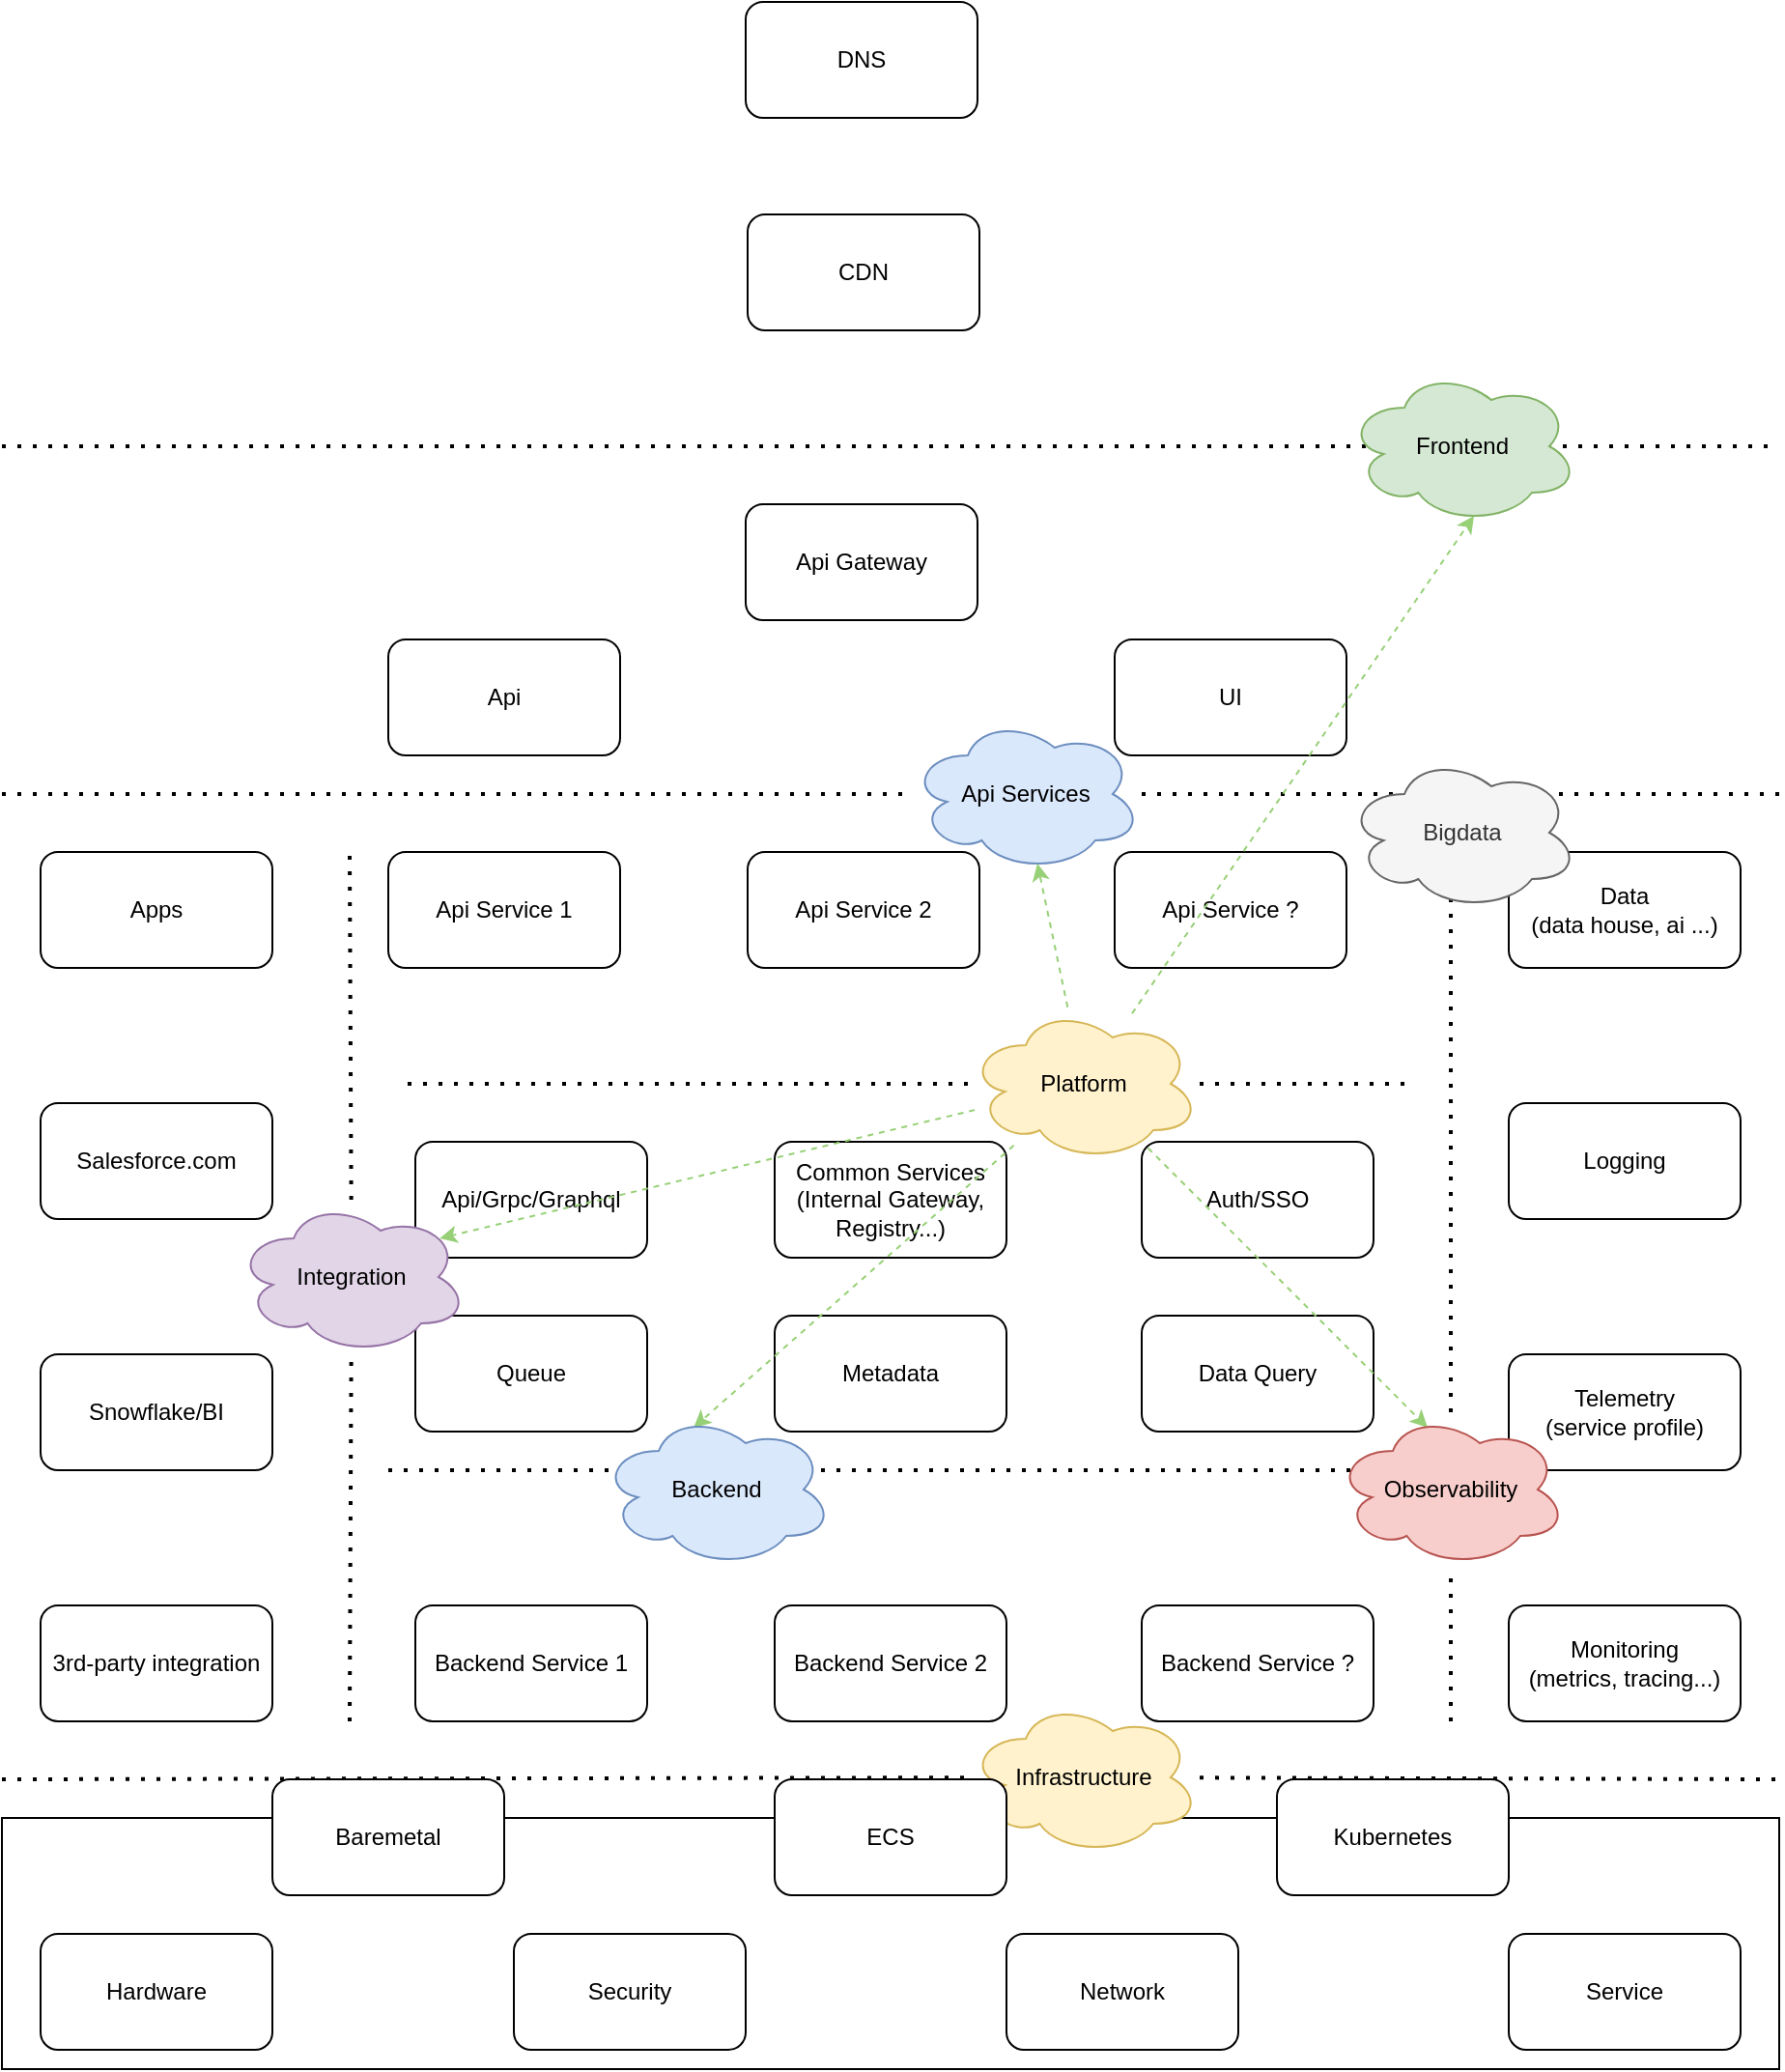 <mxfile version="20.4.0" type="github">
  <diagram id="D4fAzZKvlrdj8TOEy_m-" name="Page-1">
    <mxGraphModel dx="1284" dy="1968" grid="1" gridSize="10" guides="1" tooltips="1" connect="1" arrows="1" fold="1" page="1" pageScale="1" pageWidth="850" pageHeight="1100" math="0" shadow="0">
      <root>
        <mxCell id="0" />
        <mxCell id="1" parent="0" />
        <mxCell id="m_vW4j6HjIQTjGsOd7-y-6" value="" style="rounded=0;whiteSpace=wrap;html=1;" vertex="1" parent="1">
          <mxGeometry x="40" y="700" width="920" height="130" as="geometry" />
        </mxCell>
        <mxCell id="m_vW4j6HjIQTjGsOd7-y-1" value="" style="endArrow=none;dashed=1;html=1;dashPattern=1 3;strokeWidth=2;rounded=0;startArrow=none;" edge="1" parent="1" source="m_vW4j6HjIQTjGsOd7-y-59">
          <mxGeometry width="50" height="50" relative="1" as="geometry">
            <mxPoint x="40" y="680" as="sourcePoint" />
            <mxPoint x="960" y="680" as="targetPoint" />
          </mxGeometry>
        </mxCell>
        <mxCell id="m_vW4j6HjIQTjGsOd7-y-2" value="Hardware" style="rounded=1;whiteSpace=wrap;html=1;" vertex="1" parent="1">
          <mxGeometry x="60" y="760" width="120" height="60" as="geometry" />
        </mxCell>
        <mxCell id="m_vW4j6HjIQTjGsOd7-y-3" value="Security" style="rounded=1;whiteSpace=wrap;html=1;" vertex="1" parent="1">
          <mxGeometry x="305" y="760" width="120" height="60" as="geometry" />
        </mxCell>
        <mxCell id="m_vW4j6HjIQTjGsOd7-y-4" value="Network" style="rounded=1;whiteSpace=wrap;html=1;" vertex="1" parent="1">
          <mxGeometry x="560" y="760" width="120" height="60" as="geometry" />
        </mxCell>
        <mxCell id="m_vW4j6HjIQTjGsOd7-y-5" value="Service" style="rounded=1;whiteSpace=wrap;html=1;" vertex="1" parent="1">
          <mxGeometry x="820" y="760" width="120" height="60" as="geometry" />
        </mxCell>
        <mxCell id="m_vW4j6HjIQTjGsOd7-y-7" value="Monitoring&lt;br&gt;(metrics, tracing...)" style="rounded=1;whiteSpace=wrap;html=1;" vertex="1" parent="1">
          <mxGeometry x="820" y="590" width="120" height="60" as="geometry" />
        </mxCell>
        <mxCell id="m_vW4j6HjIQTjGsOd7-y-8" value="Telemetry&lt;br&gt;(service profile)" style="rounded=1;whiteSpace=wrap;html=1;" vertex="1" parent="1">
          <mxGeometry x="820" y="460" width="120" height="60" as="geometry" />
        </mxCell>
        <mxCell id="m_vW4j6HjIQTjGsOd7-y-9" value="Logging" style="rounded=1;whiteSpace=wrap;html=1;" vertex="1" parent="1">
          <mxGeometry x="820" y="330" width="120" height="60" as="geometry" />
        </mxCell>
        <mxCell id="m_vW4j6HjIQTjGsOd7-y-10" value="Data&lt;br&gt;(data house, ai ...)" style="rounded=1;whiteSpace=wrap;html=1;" vertex="1" parent="1">
          <mxGeometry x="820" y="200" width="120" height="60" as="geometry" />
        </mxCell>
        <mxCell id="m_vW4j6HjIQTjGsOd7-y-11" value="3rd-party integration" style="rounded=1;whiteSpace=wrap;html=1;" vertex="1" parent="1">
          <mxGeometry x="60" y="590" width="120" height="60" as="geometry" />
        </mxCell>
        <mxCell id="m_vW4j6HjIQTjGsOd7-y-12" value="Snowflake/BI" style="rounded=1;whiteSpace=wrap;html=1;" vertex="1" parent="1">
          <mxGeometry x="60" y="460" width="120" height="60" as="geometry" />
        </mxCell>
        <mxCell id="m_vW4j6HjIQTjGsOd7-y-13" value="Salesforce.com" style="rounded=1;whiteSpace=wrap;html=1;" vertex="1" parent="1">
          <mxGeometry x="60" y="330" width="120" height="60" as="geometry" />
        </mxCell>
        <mxCell id="m_vW4j6HjIQTjGsOd7-y-14" value="Apps" style="rounded=1;whiteSpace=wrap;html=1;" vertex="1" parent="1">
          <mxGeometry x="60" y="200" width="120" height="60" as="geometry" />
        </mxCell>
        <mxCell id="m_vW4j6HjIQTjGsOd7-y-15" value="" style="endArrow=none;dashed=1;html=1;dashPattern=1 3;strokeWidth=2;rounded=0;startArrow=none;" edge="1" parent="1" source="m_vW4j6HjIQTjGsOd7-y-61">
          <mxGeometry width="50" height="50" relative="1" as="geometry">
            <mxPoint x="220" y="650" as="sourcePoint" />
            <mxPoint x="220" y="200" as="targetPoint" />
          </mxGeometry>
        </mxCell>
        <mxCell id="m_vW4j6HjIQTjGsOd7-y-16" value="" style="endArrow=none;dashed=1;html=1;dashPattern=1 3;strokeWidth=2;rounded=0;startArrow=none;" edge="1" parent="1" source="m_vW4j6HjIQTjGsOd7-y-50">
          <mxGeometry width="50" height="50" relative="1" as="geometry">
            <mxPoint x="790" y="650" as="sourcePoint" />
            <mxPoint x="790" y="200" as="targetPoint" />
          </mxGeometry>
        </mxCell>
        <mxCell id="m_vW4j6HjIQTjGsOd7-y-19" value="Api/Grpc/Graphql" style="rounded=1;whiteSpace=wrap;html=1;" vertex="1" parent="1">
          <mxGeometry x="254" y="350" width="120" height="60" as="geometry" />
        </mxCell>
        <mxCell id="m_vW4j6HjIQTjGsOd7-y-20" value="Queue" style="rounded=1;whiteSpace=wrap;html=1;" vertex="1" parent="1">
          <mxGeometry x="254" y="440" width="120" height="60" as="geometry" />
        </mxCell>
        <mxCell id="m_vW4j6HjIQTjGsOd7-y-21" value="Data Query" style="rounded=1;whiteSpace=wrap;html=1;" vertex="1" parent="1">
          <mxGeometry x="630" y="440" width="120" height="60" as="geometry" />
        </mxCell>
        <mxCell id="m_vW4j6HjIQTjGsOd7-y-22" value="Common Services&lt;br&gt;(Internal Gateway, Registry...)" style="rounded=1;whiteSpace=wrap;html=1;" vertex="1" parent="1">
          <mxGeometry x="440" y="350" width="120" height="60" as="geometry" />
        </mxCell>
        <mxCell id="m_vW4j6HjIQTjGsOd7-y-23" value="" style="endArrow=none;dashed=1;html=1;dashPattern=1 3;strokeWidth=2;rounded=0;" edge="1" parent="1">
          <mxGeometry width="50" height="50" relative="1" as="geometry">
            <mxPoint x="240" y="520" as="sourcePoint" />
            <mxPoint x="760" y="520" as="targetPoint" />
          </mxGeometry>
        </mxCell>
        <mxCell id="m_vW4j6HjIQTjGsOd7-y-24" value="" style="endArrow=none;dashed=1;html=1;dashPattern=1 3;strokeWidth=2;rounded=0;startArrow=none;" edge="1" parent="1" source="m_vW4j6HjIQTjGsOd7-y-52">
          <mxGeometry width="50" height="50" relative="1" as="geometry">
            <mxPoint x="250" y="320" as="sourcePoint" />
            <mxPoint x="770" y="320" as="targetPoint" />
          </mxGeometry>
        </mxCell>
        <mxCell id="m_vW4j6HjIQTjGsOd7-y-25" value="Backend Service 1" style="rounded=1;whiteSpace=wrap;html=1;" vertex="1" parent="1">
          <mxGeometry x="254" y="590" width="120" height="60" as="geometry" />
        </mxCell>
        <mxCell id="m_vW4j6HjIQTjGsOd7-y-26" value="Backend Service 2" style="rounded=1;whiteSpace=wrap;html=1;" vertex="1" parent="1">
          <mxGeometry x="440" y="590" width="120" height="60" as="geometry" />
        </mxCell>
        <mxCell id="m_vW4j6HjIQTjGsOd7-y-27" value="Backend Service ?" style="rounded=1;whiteSpace=wrap;html=1;" vertex="1" parent="1">
          <mxGeometry x="630" y="590" width="120" height="60" as="geometry" />
        </mxCell>
        <mxCell id="m_vW4j6HjIQTjGsOd7-y-28" value="Api Service 1" style="rounded=1;whiteSpace=wrap;html=1;" vertex="1" parent="1">
          <mxGeometry x="240" y="200" width="120" height="60" as="geometry" />
        </mxCell>
        <mxCell id="m_vW4j6HjIQTjGsOd7-y-29" value="Api Service 2" style="rounded=1;whiteSpace=wrap;html=1;" vertex="1" parent="1">
          <mxGeometry x="426" y="200" width="120" height="60" as="geometry" />
        </mxCell>
        <mxCell id="m_vW4j6HjIQTjGsOd7-y-30" value="Api Service ?" style="rounded=1;whiteSpace=wrap;html=1;" vertex="1" parent="1">
          <mxGeometry x="616" y="200" width="120" height="60" as="geometry" />
        </mxCell>
        <mxCell id="m_vW4j6HjIQTjGsOd7-y-31" value="" style="endArrow=none;dashed=1;html=1;dashPattern=1 3;strokeWidth=2;rounded=0;startArrow=none;" edge="1" parent="1" source="m_vW4j6HjIQTjGsOd7-y-53">
          <mxGeometry width="50" height="50" relative="1" as="geometry">
            <mxPoint x="40" y="170" as="sourcePoint" />
            <mxPoint x="960" y="170" as="targetPoint" />
          </mxGeometry>
        </mxCell>
        <mxCell id="m_vW4j6HjIQTjGsOd7-y-32" value="Api Gateway" style="rounded=1;whiteSpace=wrap;html=1;" vertex="1" parent="1">
          <mxGeometry x="425" y="20" width="120" height="60" as="geometry" />
        </mxCell>
        <mxCell id="m_vW4j6HjIQTjGsOd7-y-33" value="Auth/SSO" style="rounded=1;whiteSpace=wrap;html=1;" vertex="1" parent="1">
          <mxGeometry x="630" y="350" width="120" height="60" as="geometry" />
        </mxCell>
        <mxCell id="m_vW4j6HjIQTjGsOd7-y-34" value="Metadata" style="rounded=1;whiteSpace=wrap;html=1;" vertex="1" parent="1">
          <mxGeometry x="440" y="440" width="120" height="60" as="geometry" />
        </mxCell>
        <mxCell id="m_vW4j6HjIQTjGsOd7-y-35" value="UI" style="rounded=1;whiteSpace=wrap;html=1;" vertex="1" parent="1">
          <mxGeometry x="616" y="90" width="120" height="60" as="geometry" />
        </mxCell>
        <mxCell id="m_vW4j6HjIQTjGsOd7-y-36" value="Api" style="rounded=1;whiteSpace=wrap;html=1;" vertex="1" parent="1">
          <mxGeometry x="240" y="90" width="120" height="60" as="geometry" />
        </mxCell>
        <mxCell id="m_vW4j6HjIQTjGsOd7-y-37" value="CDN" style="rounded=1;whiteSpace=wrap;html=1;" vertex="1" parent="1">
          <mxGeometry x="426" y="-130" width="120" height="60" as="geometry" />
        </mxCell>
        <mxCell id="m_vW4j6HjIQTjGsOd7-y-38" value="DNS" style="rounded=1;whiteSpace=wrap;html=1;" vertex="1" parent="1">
          <mxGeometry x="425" y="-240" width="120" height="60" as="geometry" />
        </mxCell>
        <mxCell id="m_vW4j6HjIQTjGsOd7-y-49" value="" style="endArrow=none;dashed=1;html=1;dashPattern=1 3;strokeWidth=2;rounded=0;" edge="1" parent="1">
          <mxGeometry width="50" height="50" relative="1" as="geometry">
            <mxPoint x="40" y="-10" as="sourcePoint" />
            <mxPoint x="960" y="-10" as="targetPoint" />
          </mxGeometry>
        </mxCell>
        <mxCell id="m_vW4j6HjIQTjGsOd7-y-51" value="Bigdata" style="ellipse;shape=cloud;whiteSpace=wrap;html=1;fillColor=#f5f5f5;fontColor=#333333;strokeColor=#666666;" vertex="1" parent="1">
          <mxGeometry x="736" y="150" width="120" height="80" as="geometry" />
        </mxCell>
        <mxCell id="m_vW4j6HjIQTjGsOd7-y-53" value="Api Services" style="ellipse;shape=cloud;whiteSpace=wrap;html=1;fillColor=#dae8fc;strokeColor=#6c8ebf;" vertex="1" parent="1">
          <mxGeometry x="510" y="130" width="120" height="80" as="geometry" />
        </mxCell>
        <mxCell id="m_vW4j6HjIQTjGsOd7-y-54" value="" style="endArrow=none;dashed=1;html=1;dashPattern=1 3;strokeWidth=2;rounded=0;" edge="1" parent="1" target="m_vW4j6HjIQTjGsOd7-y-53">
          <mxGeometry width="50" height="50" relative="1" as="geometry">
            <mxPoint x="40" y="170" as="sourcePoint" />
            <mxPoint x="960" y="170" as="targetPoint" />
          </mxGeometry>
        </mxCell>
        <mxCell id="m_vW4j6HjIQTjGsOd7-y-67" style="edgeStyle=none;rounded=0;orthogonalLoop=1;jettySize=auto;html=1;entryX=0.55;entryY=0.95;entryDx=0;entryDy=0;entryPerimeter=0;dashed=1;strokeColor=#97D077;" edge="1" parent="1" source="m_vW4j6HjIQTjGsOd7-y-52" target="m_vW4j6HjIQTjGsOd7-y-57">
          <mxGeometry relative="1" as="geometry" />
        </mxCell>
        <mxCell id="m_vW4j6HjIQTjGsOd7-y-68" style="edgeStyle=none;rounded=0;orthogonalLoop=1;jettySize=auto;html=1;entryX=0.4;entryY=0.1;entryDx=0;entryDy=0;entryPerimeter=0;dashed=1;strokeColor=#97D077;" edge="1" parent="1" source="m_vW4j6HjIQTjGsOd7-y-52" target="m_vW4j6HjIQTjGsOd7-y-58">
          <mxGeometry relative="1" as="geometry" />
        </mxCell>
        <mxCell id="m_vW4j6HjIQTjGsOd7-y-69" style="edgeStyle=none;rounded=0;orthogonalLoop=1;jettySize=auto;html=1;entryX=0.4;entryY=0.1;entryDx=0;entryDy=0;entryPerimeter=0;dashed=1;strokeColor=#97D077;" edge="1" parent="1" source="m_vW4j6HjIQTjGsOd7-y-52" target="m_vW4j6HjIQTjGsOd7-y-50">
          <mxGeometry relative="1" as="geometry" />
        </mxCell>
        <mxCell id="m_vW4j6HjIQTjGsOd7-y-70" style="edgeStyle=none;rounded=0;orthogonalLoop=1;jettySize=auto;html=1;entryX=0.88;entryY=0.25;entryDx=0;entryDy=0;entryPerimeter=0;dashed=1;strokeColor=#97D077;" edge="1" parent="1" source="m_vW4j6HjIQTjGsOd7-y-52" target="m_vW4j6HjIQTjGsOd7-y-61">
          <mxGeometry relative="1" as="geometry" />
        </mxCell>
        <mxCell id="m_vW4j6HjIQTjGsOd7-y-71" style="edgeStyle=none;rounded=0;orthogonalLoop=1;jettySize=auto;html=1;entryX=0.55;entryY=0.95;entryDx=0;entryDy=0;entryPerimeter=0;dashed=1;strokeColor=#97D077;" edge="1" parent="1" source="m_vW4j6HjIQTjGsOd7-y-52" target="m_vW4j6HjIQTjGsOd7-y-53">
          <mxGeometry relative="1" as="geometry" />
        </mxCell>
        <mxCell id="m_vW4j6HjIQTjGsOd7-y-52" value="Platform" style="ellipse;shape=cloud;whiteSpace=wrap;html=1;fillColor=#fff2cc;strokeColor=#d6b656;" vertex="1" parent="1">
          <mxGeometry x="540" y="280" width="120" height="80" as="geometry" />
        </mxCell>
        <mxCell id="m_vW4j6HjIQTjGsOd7-y-55" value="" style="endArrow=none;dashed=1;html=1;dashPattern=1 3;strokeWidth=2;rounded=0;" edge="1" parent="1" target="m_vW4j6HjIQTjGsOd7-y-52">
          <mxGeometry width="50" height="50" relative="1" as="geometry">
            <mxPoint x="250" y="320" as="sourcePoint" />
            <mxPoint x="770" y="320" as="targetPoint" />
          </mxGeometry>
        </mxCell>
        <mxCell id="m_vW4j6HjIQTjGsOd7-y-50" value="Observability" style="ellipse;shape=cloud;whiteSpace=wrap;html=1;fillColor=#f8cecc;strokeColor=#b85450;" vertex="1" parent="1">
          <mxGeometry x="730" y="490" width="120" height="80" as="geometry" />
        </mxCell>
        <mxCell id="m_vW4j6HjIQTjGsOd7-y-56" value="" style="endArrow=none;dashed=1;html=1;dashPattern=1 3;strokeWidth=2;rounded=0;" edge="1" parent="1" target="m_vW4j6HjIQTjGsOd7-y-50">
          <mxGeometry width="50" height="50" relative="1" as="geometry">
            <mxPoint x="790" y="650" as="sourcePoint" />
            <mxPoint x="790" y="200" as="targetPoint" />
          </mxGeometry>
        </mxCell>
        <mxCell id="m_vW4j6HjIQTjGsOd7-y-57" value="Frontend" style="ellipse;shape=cloud;whiteSpace=wrap;html=1;fillColor=#d5e8d4;strokeColor=#82b366;" vertex="1" parent="1">
          <mxGeometry x="736" y="-50" width="120" height="80" as="geometry" />
        </mxCell>
        <mxCell id="m_vW4j6HjIQTjGsOd7-y-58" value="Backend" style="ellipse;shape=cloud;whiteSpace=wrap;html=1;fillColor=#dae8fc;strokeColor=#6c8ebf;" vertex="1" parent="1">
          <mxGeometry x="350" y="490" width="120" height="80" as="geometry" />
        </mxCell>
        <mxCell id="m_vW4j6HjIQTjGsOd7-y-59" value="Infrastructure" style="ellipse;shape=cloud;whiteSpace=wrap;html=1;fillColor=#fff2cc;strokeColor=#d6b656;" vertex="1" parent="1">
          <mxGeometry x="540" y="639" width="120" height="80" as="geometry" />
        </mxCell>
        <mxCell id="m_vW4j6HjIQTjGsOd7-y-60" value="" style="endArrow=none;dashed=1;html=1;dashPattern=1 3;strokeWidth=2;rounded=0;" edge="1" parent="1" target="m_vW4j6HjIQTjGsOd7-y-59">
          <mxGeometry width="50" height="50" relative="1" as="geometry">
            <mxPoint x="40" y="680" as="sourcePoint" />
            <mxPoint x="960" y="680" as="targetPoint" />
          </mxGeometry>
        </mxCell>
        <mxCell id="m_vW4j6HjIQTjGsOd7-y-61" value="Integration" style="ellipse;shape=cloud;whiteSpace=wrap;html=1;fillColor=#e1d5e7;strokeColor=#9673a6;" vertex="1" parent="1">
          <mxGeometry x="161" y="380" width="120" height="80" as="geometry" />
        </mxCell>
        <mxCell id="m_vW4j6HjIQTjGsOd7-y-62" value="" style="endArrow=none;dashed=1;html=1;dashPattern=1 3;strokeWidth=2;rounded=0;" edge="1" parent="1" target="m_vW4j6HjIQTjGsOd7-y-61">
          <mxGeometry width="50" height="50" relative="1" as="geometry">
            <mxPoint x="220" y="650" as="sourcePoint" />
            <mxPoint x="220" y="200" as="targetPoint" />
          </mxGeometry>
        </mxCell>
        <mxCell id="m_vW4j6HjIQTjGsOd7-y-63" value="Kubernetes" style="rounded=1;whiteSpace=wrap;html=1;" vertex="1" parent="1">
          <mxGeometry x="700" y="680" width="120" height="60" as="geometry" />
        </mxCell>
        <mxCell id="m_vW4j6HjIQTjGsOd7-y-64" value="ECS" style="rounded=1;whiteSpace=wrap;html=1;" vertex="1" parent="1">
          <mxGeometry x="440" y="680" width="120" height="60" as="geometry" />
        </mxCell>
        <mxCell id="m_vW4j6HjIQTjGsOd7-y-65" value="Baremetal" style="rounded=1;whiteSpace=wrap;html=1;" vertex="1" parent="1">
          <mxGeometry x="180" y="680" width="120" height="60" as="geometry" />
        </mxCell>
      </root>
    </mxGraphModel>
  </diagram>
</mxfile>
